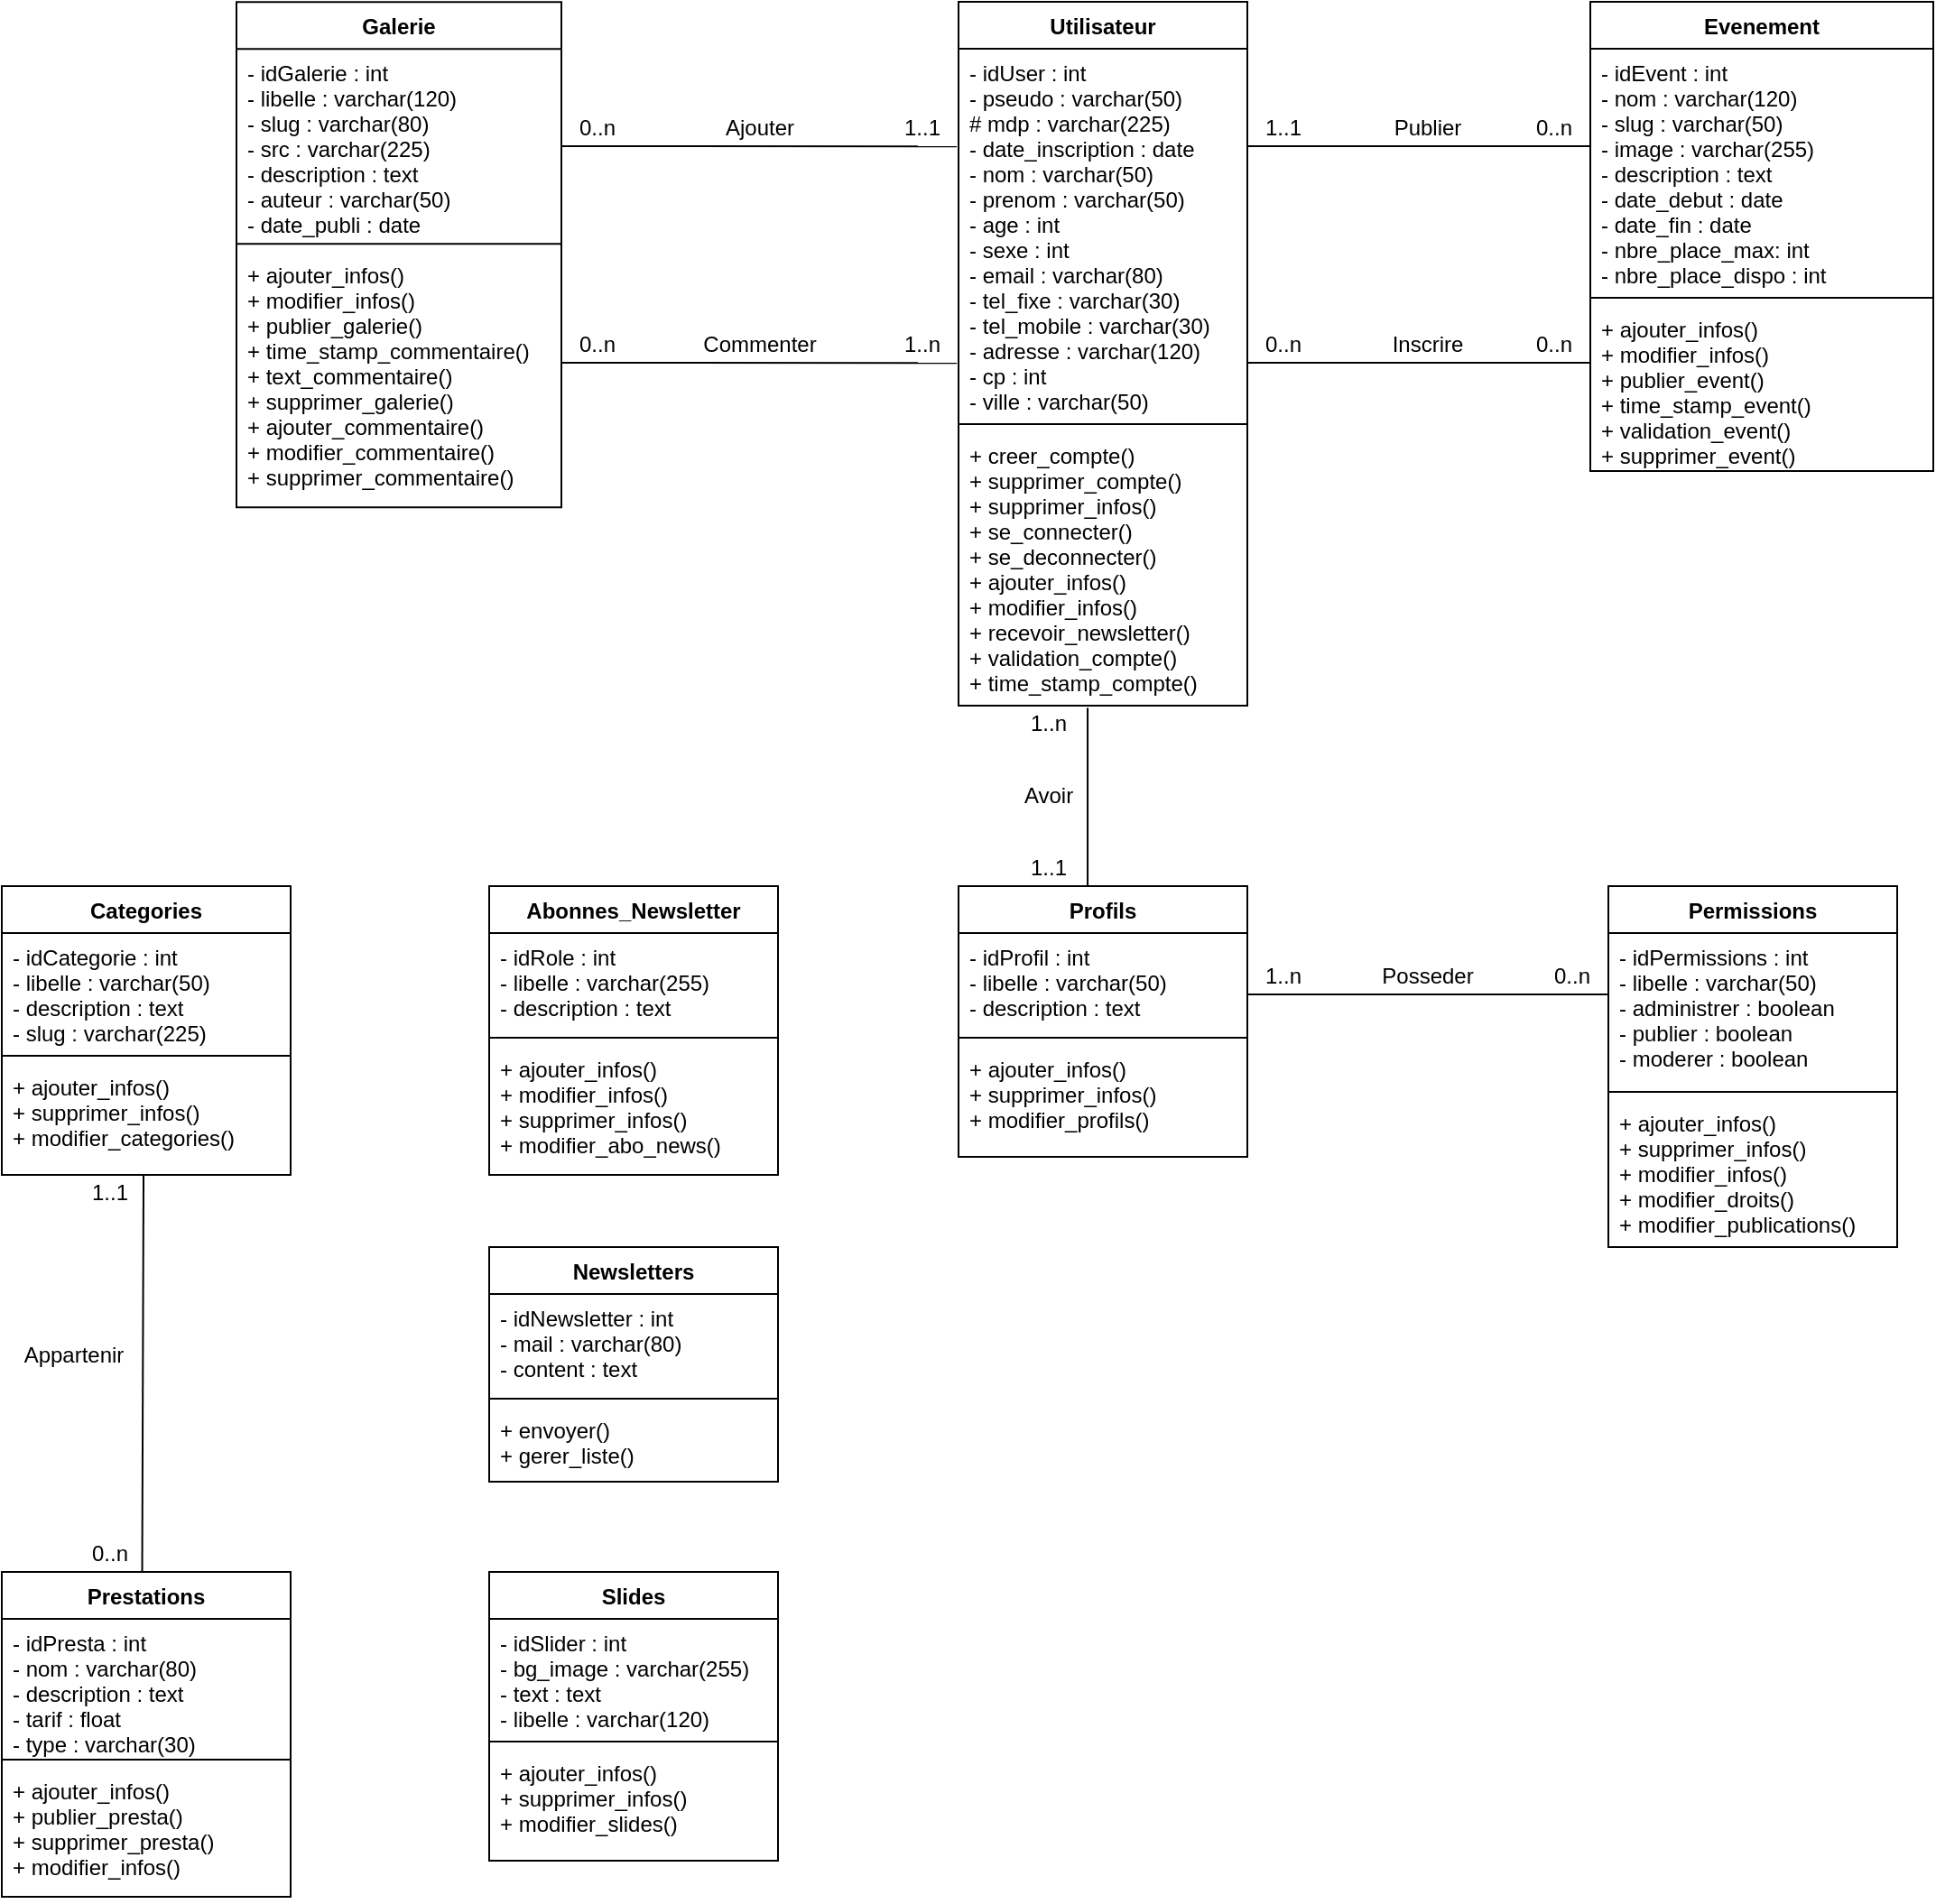 <mxfile version="12.5.1" type="device"><diagram id="C5RBs43oDa-KdzZeNtuy" name="Page-1"><mxGraphModel dx="1642" dy="1696" grid="1" gridSize="10" guides="1" tooltips="1" connect="1" arrows="1" fold="1" page="1" pageScale="1" pageWidth="827" pageHeight="1169" math="0" shadow="0"><root><mxCell id="WIyWlLk6GJQsqaUBKTNV-0"/><mxCell id="WIyWlLk6GJQsqaUBKTNV-1" parent="WIyWlLk6GJQsqaUBKTNV-0"/><mxCell id="V6n8RjFfNcuiEK6RZ2up-0" value="Utilisateur" style="swimlane;fontStyle=1;align=center;verticalAlign=top;childLayout=stackLayout;horizontal=1;startSize=26;horizontalStack=0;resizeParent=1;resizeParentMax=0;resizeLast=0;collapsible=1;marginBottom=0;" parent="WIyWlLk6GJQsqaUBKTNV-1" vertex="1"><mxGeometry x="-210" y="-430" width="160" height="390" as="geometry"/></mxCell><mxCell id="V6n8RjFfNcuiEK6RZ2up-1" value="- idUser : int&#10;- pseudo : varchar(50)&#10;# mdp : varchar(225)&#10;- date_inscription : date&#10;- nom : varchar(50)&#10;- prenom : varchar(50)&#10;- age : int&#10;- sexe : int&#10;- email : varchar(80)&#10;- tel_fixe : varchar(30)&#10;- tel_mobile : varchar(30)&#10;- adresse : varchar(120)&#10;- cp : int&#10;- ville : varchar(50)" style="text;strokeColor=none;fillColor=none;align=left;verticalAlign=top;spacingLeft=4;spacingRight=4;overflow=hidden;rotatable=0;points=[[0,0.5],[1,0.5]];portConstraint=eastwest;" parent="V6n8RjFfNcuiEK6RZ2up-0" vertex="1"><mxGeometry y="26" width="160" height="204" as="geometry"/></mxCell><mxCell id="V6n8RjFfNcuiEK6RZ2up-2" value="" style="line;strokeWidth=1;fillColor=none;align=left;verticalAlign=middle;spacingTop=-1;spacingLeft=3;spacingRight=3;rotatable=0;labelPosition=right;points=[];portConstraint=eastwest;" parent="V6n8RjFfNcuiEK6RZ2up-0" vertex="1"><mxGeometry y="230" width="160" height="8" as="geometry"/></mxCell><mxCell id="V6n8RjFfNcuiEK6RZ2up-3" value="+ creer_compte()&#10;+ supprimer_compte()&#10;+ supprimer_infos()&#10;+ se_connecter()&#10;+ se_deconnecter()&#10;+ ajouter_infos()&#10;+ modifier_infos()&#10;+ recevoir_newsletter()&#10;+ validation_compte()&#10;+ time_stamp_compte()&#10;" style="text;strokeColor=none;fillColor=none;align=left;verticalAlign=top;spacingLeft=4;spacingRight=4;overflow=hidden;rotatable=0;points=[[0,0.5],[1,0.5]];portConstraint=eastwest;" parent="V6n8RjFfNcuiEK6RZ2up-0" vertex="1"><mxGeometry y="238" width="160" height="152" as="geometry"/></mxCell><mxCell id="V6n8RjFfNcuiEK6RZ2up-8" value="Evenement" style="swimlane;fontStyle=1;align=center;verticalAlign=top;childLayout=stackLayout;horizontal=1;startSize=26;horizontalStack=0;resizeParent=1;resizeParentMax=0;resizeLast=0;collapsible=1;marginBottom=0;" parent="WIyWlLk6GJQsqaUBKTNV-1" vertex="1"><mxGeometry x="140" y="-430" width="190" height="260" as="geometry"><mxRectangle x="-20" y="-200" width="100" height="26" as="alternateBounds"/></mxGeometry></mxCell><mxCell id="V6n8RjFfNcuiEK6RZ2up-9" value="- idEvent : int&#10;- nom : varchar(120)&#10;- slug : varchar(50)&#10;- image : varchar(255)&#10;- description : text&#10;- date_debut : date&#10;- date_fin : date&#10;- nbre_place_max: int&#10;- nbre_place_dispo : int" style="text;strokeColor=none;fillColor=none;align=left;verticalAlign=top;spacingLeft=4;spacingRight=4;overflow=hidden;rotatable=0;points=[[0,0.5],[1,0.5]];portConstraint=eastwest;" parent="V6n8RjFfNcuiEK6RZ2up-8" vertex="1"><mxGeometry y="26" width="190" height="134" as="geometry"/></mxCell><mxCell id="V6n8RjFfNcuiEK6RZ2up-10" value="" style="line;strokeWidth=1;fillColor=none;align=left;verticalAlign=middle;spacingTop=-1;spacingLeft=3;spacingRight=3;rotatable=0;labelPosition=right;points=[];portConstraint=eastwest;" parent="V6n8RjFfNcuiEK6RZ2up-8" vertex="1"><mxGeometry y="160" width="190" height="8" as="geometry"/></mxCell><mxCell id="V6n8RjFfNcuiEK6RZ2up-11" value="+ ajouter_infos()&#10;+ modifier_infos()&#10;+ publier_event()&#10;+ time_stamp_event()&#10;+ validation_event()&#10;+ supprimer_event()" style="text;strokeColor=none;fillColor=none;align=left;verticalAlign=top;spacingLeft=4;spacingRight=4;overflow=hidden;rotatable=0;points=[[0,0.5],[1,0.5]];portConstraint=eastwest;" parent="V6n8RjFfNcuiEK6RZ2up-8" vertex="1"><mxGeometry y="168" width="190" height="92" as="geometry"/></mxCell><mxCell id="V6n8RjFfNcuiEK6RZ2up-12" value="Galerie" style="swimlane;fontStyle=1;align=center;verticalAlign=top;childLayout=stackLayout;horizontal=1;startSize=26;horizontalStack=0;resizeParent=1;resizeParentMax=0;resizeLast=0;collapsible=1;marginBottom=0;" parent="WIyWlLk6GJQsqaUBKTNV-1" vertex="1"><mxGeometry x="-610" y="-429.86" width="180" height="280" as="geometry"/></mxCell><mxCell id="V6n8RjFfNcuiEK6RZ2up-13" value="- idGalerie : int&#10;- libelle : varchar(120)&#10;- slug : varchar(80)&#10;- src : varchar(225)&#10;- description : text&#10;- auteur : varchar(50)&#10;- date_publi : date" style="text;strokeColor=none;fillColor=none;align=left;verticalAlign=top;spacingLeft=4;spacingRight=4;overflow=hidden;rotatable=0;points=[[0,0.5],[1,0.5]];portConstraint=eastwest;" parent="V6n8RjFfNcuiEK6RZ2up-12" vertex="1"><mxGeometry y="26" width="180" height="104" as="geometry"/></mxCell><mxCell id="V6n8RjFfNcuiEK6RZ2up-14" value="" style="line;strokeWidth=1;fillColor=none;align=left;verticalAlign=middle;spacingTop=-1;spacingLeft=3;spacingRight=3;rotatable=0;labelPosition=right;points=[];portConstraint=eastwest;" parent="V6n8RjFfNcuiEK6RZ2up-12" vertex="1"><mxGeometry y="130" width="180" height="8" as="geometry"/></mxCell><mxCell id="V6n8RjFfNcuiEK6RZ2up-15" value="+ ajouter_infos()&#10;+ modifier_infos()&#10;+ publier_galerie()&#10;+ time_stamp_commentaire()&#10;+ text_commentaire()&#10;+ supprimer_galerie()&#10;+ ajouter_commentaire()&#10;+ modifier_commentaire()&#10;+ supprimer_commentaire()" style="text;strokeColor=none;fillColor=none;align=left;verticalAlign=top;spacingLeft=4;spacingRight=4;overflow=hidden;rotatable=0;points=[[0,0.5],[1,0.5]];portConstraint=eastwest;" parent="V6n8RjFfNcuiEK6RZ2up-12" vertex="1"><mxGeometry y="138" width="180" height="142" as="geometry"/></mxCell><mxCell id="V6n8RjFfNcuiEK6RZ2up-16" value="Newsletters" style="swimlane;fontStyle=1;align=center;verticalAlign=top;childLayout=stackLayout;horizontal=1;startSize=26;horizontalStack=0;resizeParent=1;resizeParentMax=0;resizeLast=0;collapsible=1;marginBottom=0;" parent="WIyWlLk6GJQsqaUBKTNV-1" vertex="1"><mxGeometry x="-470" y="260" width="160" height="130" as="geometry"><mxRectangle x="80" y="490" width="90" height="26" as="alternateBounds"/></mxGeometry></mxCell><mxCell id="V6n8RjFfNcuiEK6RZ2up-17" value="- idNewsletter : int&#10;- mail : varchar(80)&#10;- content : text" style="text;strokeColor=none;fillColor=none;align=left;verticalAlign=top;spacingLeft=4;spacingRight=4;overflow=hidden;rotatable=0;points=[[0,0.5],[1,0.5]];portConstraint=eastwest;" parent="V6n8RjFfNcuiEK6RZ2up-16" vertex="1"><mxGeometry y="26" width="160" height="54" as="geometry"/></mxCell><mxCell id="V6n8RjFfNcuiEK6RZ2up-18" value="" style="line;strokeWidth=1;fillColor=none;align=left;verticalAlign=middle;spacingTop=-1;spacingLeft=3;spacingRight=3;rotatable=0;labelPosition=right;points=[];portConstraint=eastwest;" parent="V6n8RjFfNcuiEK6RZ2up-16" vertex="1"><mxGeometry y="80" width="160" height="8" as="geometry"/></mxCell><mxCell id="V6n8RjFfNcuiEK6RZ2up-19" value="+ envoyer()&#10;+ gerer_liste()" style="text;strokeColor=none;fillColor=none;align=left;verticalAlign=top;spacingLeft=4;spacingRight=4;overflow=hidden;rotatable=0;points=[[0,0.5],[1,0.5]];portConstraint=eastwest;" parent="V6n8RjFfNcuiEK6RZ2up-16" vertex="1"><mxGeometry y="88" width="160" height="42" as="geometry"/></mxCell><mxCell id="V6n8RjFfNcuiEK6RZ2up-20" value="Prestations" style="swimlane;fontStyle=1;align=center;verticalAlign=top;childLayout=stackLayout;horizontal=1;startSize=26;horizontalStack=0;resizeParent=1;resizeParentMax=0;resizeLast=0;collapsible=1;marginBottom=0;" parent="WIyWlLk6GJQsqaUBKTNV-1" vertex="1"><mxGeometry x="-740" y="440" width="160" height="180" as="geometry"/></mxCell><mxCell id="V6n8RjFfNcuiEK6RZ2up-21" value="- idPresta : int &#10;- nom : varchar(80)&#10;- description : text&#10;- tarif : float&#10;- type : varchar(30)&#10;" style="text;strokeColor=none;fillColor=none;align=left;verticalAlign=top;spacingLeft=4;spacingRight=4;overflow=hidden;rotatable=0;points=[[0,0.5],[1,0.5]];portConstraint=eastwest;" parent="V6n8RjFfNcuiEK6RZ2up-20" vertex="1"><mxGeometry y="26" width="160" height="74" as="geometry"/></mxCell><mxCell id="V6n8RjFfNcuiEK6RZ2up-22" value="" style="line;strokeWidth=1;fillColor=none;align=left;verticalAlign=middle;spacingTop=-1;spacingLeft=3;spacingRight=3;rotatable=0;labelPosition=right;points=[];portConstraint=eastwest;" parent="V6n8RjFfNcuiEK6RZ2up-20" vertex="1"><mxGeometry y="100" width="160" height="8" as="geometry"/></mxCell><mxCell id="V6n8RjFfNcuiEK6RZ2up-23" value="+ ajouter_infos()&#10;+ publier_presta()&#10;+ supprimer_presta()&#10;+ modifier_infos()" style="text;strokeColor=none;fillColor=none;align=left;verticalAlign=top;spacingLeft=4;spacingRight=4;overflow=hidden;rotatable=0;points=[[0,0.5],[1,0.5]];portConstraint=eastwest;" parent="V6n8RjFfNcuiEK6RZ2up-20" vertex="1"><mxGeometry y="108" width="160" height="72" as="geometry"/></mxCell><mxCell id="V6n8RjFfNcuiEK6RZ2up-25" value="Slides" style="swimlane;fontStyle=1;align=center;verticalAlign=top;childLayout=stackLayout;horizontal=1;startSize=26;horizontalStack=0;resizeParent=1;resizeParentMax=0;resizeLast=0;collapsible=1;marginBottom=0;" parent="WIyWlLk6GJQsqaUBKTNV-1" vertex="1"><mxGeometry x="-470" y="440" width="160" height="160" as="geometry"/></mxCell><mxCell id="V6n8RjFfNcuiEK6RZ2up-26" value="- idSlider : int&#10;- bg_image : varchar(255)&#10;- text : text &#10;- libelle : varchar(120) " style="text;strokeColor=none;fillColor=none;align=left;verticalAlign=top;spacingLeft=4;spacingRight=4;overflow=hidden;rotatable=0;points=[[0,0.5],[1,0.5]];portConstraint=eastwest;" parent="V6n8RjFfNcuiEK6RZ2up-25" vertex="1"><mxGeometry y="26" width="160" height="64" as="geometry"/></mxCell><mxCell id="V6n8RjFfNcuiEK6RZ2up-27" value="" style="line;strokeWidth=1;fillColor=none;align=left;verticalAlign=middle;spacingTop=-1;spacingLeft=3;spacingRight=3;rotatable=0;labelPosition=right;points=[];portConstraint=eastwest;" parent="V6n8RjFfNcuiEK6RZ2up-25" vertex="1"><mxGeometry y="90" width="160" height="8" as="geometry"/></mxCell><mxCell id="V6n8RjFfNcuiEK6RZ2up-28" value="+ ajouter_infos()&#10;+ supprimer_infos()&#10;+ modifier_slides()&#10;&#10;&#10;" style="text;strokeColor=none;fillColor=none;align=left;verticalAlign=top;spacingLeft=4;spacingRight=4;overflow=hidden;rotatable=0;points=[[0,0.5],[1,0.5]];portConstraint=eastwest;" parent="V6n8RjFfNcuiEK6RZ2up-25" vertex="1"><mxGeometry y="98" width="160" height="62" as="geometry"/></mxCell><mxCell id="P0t3AS-RU11CTY9_rlX6-0" value="Categories" style="swimlane;fontStyle=1;align=center;verticalAlign=top;childLayout=stackLayout;horizontal=1;startSize=26;horizontalStack=0;resizeParent=1;resizeParentMax=0;resizeLast=0;collapsible=1;marginBottom=0;" parent="WIyWlLk6GJQsqaUBKTNV-1" vertex="1"><mxGeometry x="-740" y="60" width="160" height="160" as="geometry"><mxRectangle x="80" y="490" width="90" height="26" as="alternateBounds"/></mxGeometry></mxCell><mxCell id="P0t3AS-RU11CTY9_rlX6-1" value="- idCategorie : int&#10;- libelle : varchar(50)&#10;- description : text &#10;- slug : varchar(225)" style="text;strokeColor=none;fillColor=none;align=left;verticalAlign=top;spacingLeft=4;spacingRight=4;overflow=hidden;rotatable=0;points=[[0,0.5],[1,0.5]];portConstraint=eastwest;" parent="P0t3AS-RU11CTY9_rlX6-0" vertex="1"><mxGeometry y="26" width="160" height="64" as="geometry"/></mxCell><mxCell id="P0t3AS-RU11CTY9_rlX6-2" value="" style="line;strokeWidth=1;fillColor=none;align=left;verticalAlign=middle;spacingTop=-1;spacingLeft=3;spacingRight=3;rotatable=0;labelPosition=right;points=[];portConstraint=eastwest;" parent="P0t3AS-RU11CTY9_rlX6-0" vertex="1"><mxGeometry y="90" width="160" height="8" as="geometry"/></mxCell><mxCell id="P0t3AS-RU11CTY9_rlX6-3" value="+ ajouter_infos()&#10;+ supprimer_infos()&#10;+ modifier_categories()" style="text;strokeColor=none;fillColor=none;align=left;verticalAlign=top;spacingLeft=4;spacingRight=4;overflow=hidden;rotatable=0;points=[[0,0.5],[1,0.5]];portConstraint=eastwest;" parent="P0t3AS-RU11CTY9_rlX6-0" vertex="1"><mxGeometry y="98" width="160" height="62" as="geometry"/></mxCell><mxCell id="P0t3AS-RU11CTY9_rlX6-8" value="Profils" style="swimlane;fontStyle=1;align=center;verticalAlign=top;childLayout=stackLayout;horizontal=1;startSize=26;horizontalStack=0;resizeParent=1;resizeParentMax=0;resizeLast=0;collapsible=1;marginBottom=0;" parent="WIyWlLk6GJQsqaUBKTNV-1" vertex="1"><mxGeometry x="-210" y="60" width="160" height="150" as="geometry"><mxRectangle x="80" y="490" width="90" height="26" as="alternateBounds"/></mxGeometry></mxCell><mxCell id="P0t3AS-RU11CTY9_rlX6-9" value="- idProfil : int&#10;- libelle : varchar(50)&#10;- description : text&#10;" style="text;strokeColor=none;fillColor=none;align=left;verticalAlign=top;spacingLeft=4;spacingRight=4;overflow=hidden;rotatable=0;points=[[0,0.5],[1,0.5]];portConstraint=eastwest;" parent="P0t3AS-RU11CTY9_rlX6-8" vertex="1"><mxGeometry y="26" width="160" height="54" as="geometry"/></mxCell><mxCell id="P0t3AS-RU11CTY9_rlX6-10" value="" style="line;strokeWidth=1;fillColor=none;align=left;verticalAlign=middle;spacingTop=-1;spacingLeft=3;spacingRight=3;rotatable=0;labelPosition=right;points=[];portConstraint=eastwest;" parent="P0t3AS-RU11CTY9_rlX6-8" vertex="1"><mxGeometry y="80" width="160" height="8" as="geometry"/></mxCell><mxCell id="P0t3AS-RU11CTY9_rlX6-11" value="+ ajouter_infos()&#10;+ supprimer_infos()&#10;+ modifier_profils()" style="text;strokeColor=none;fillColor=none;align=left;verticalAlign=top;spacingLeft=4;spacingRight=4;overflow=hidden;rotatable=0;points=[[0,0.5],[1,0.5]];portConstraint=eastwest;" parent="P0t3AS-RU11CTY9_rlX6-8" vertex="1"><mxGeometry y="88" width="160" height="62" as="geometry"/></mxCell><mxCell id="vqAzYk2MaCFmWJqPMWtC-0" value="Permissions" style="swimlane;fontStyle=1;align=center;verticalAlign=top;childLayout=stackLayout;horizontal=1;startSize=26;horizontalStack=0;resizeParent=1;resizeParentMax=0;resizeLast=0;collapsible=1;marginBottom=0;" parent="WIyWlLk6GJQsqaUBKTNV-1" vertex="1"><mxGeometry x="150" y="60" width="160" height="200" as="geometry"/></mxCell><mxCell id="vqAzYk2MaCFmWJqPMWtC-1" value="- idPermissions : int&#10;- libelle : varchar(50)&#10;- administrer : boolean&#10;- publier : boolean &#10;- moderer : boolean" style="text;strokeColor=none;fillColor=none;align=left;verticalAlign=top;spacingLeft=4;spacingRight=4;overflow=hidden;rotatable=0;points=[[0,0.5],[1,0.5]];portConstraint=eastwest;" parent="vqAzYk2MaCFmWJqPMWtC-0" vertex="1"><mxGeometry y="26" width="160" height="84" as="geometry"/></mxCell><mxCell id="vqAzYk2MaCFmWJqPMWtC-2" value="" style="line;strokeWidth=1;fillColor=none;align=left;verticalAlign=middle;spacingTop=-1;spacingLeft=3;spacingRight=3;rotatable=0;labelPosition=right;points=[];portConstraint=eastwest;" parent="vqAzYk2MaCFmWJqPMWtC-0" vertex="1"><mxGeometry y="110" width="160" height="8" as="geometry"/></mxCell><mxCell id="vqAzYk2MaCFmWJqPMWtC-3" value="+ ajouter_infos()&#10;+ supprimer_infos()&#10;+ modifier_infos()&#10;+ modifier_droits()&#10;+ modifier_publications()" style="text;strokeColor=none;fillColor=none;align=left;verticalAlign=top;spacingLeft=4;spacingRight=4;overflow=hidden;rotatable=0;points=[[0,0.5],[1,0.5]];portConstraint=eastwest;" parent="vqAzYk2MaCFmWJqPMWtC-0" vertex="1"><mxGeometry y="118" width="160" height="82" as="geometry"/></mxCell><mxCell id="QEtWAvKWfiqA00OQjk60-0" value="Abonnes_Newsletter" style="swimlane;fontStyle=1;align=center;verticalAlign=top;childLayout=stackLayout;horizontal=1;startSize=26;horizontalStack=0;resizeParent=1;resizeParentMax=0;resizeLast=0;collapsible=1;marginBottom=0;" parent="WIyWlLk6GJQsqaUBKTNV-1" vertex="1"><mxGeometry x="-470" y="60" width="160" height="160" as="geometry"/></mxCell><mxCell id="QEtWAvKWfiqA00OQjk60-1" value="- idRole : int&#10;- libelle : varchar(255)&#10;- description : text" style="text;strokeColor=none;fillColor=none;align=left;verticalAlign=top;spacingLeft=4;spacingRight=4;overflow=hidden;rotatable=0;points=[[0,0.5],[1,0.5]];portConstraint=eastwest;" parent="QEtWAvKWfiqA00OQjk60-0" vertex="1"><mxGeometry y="26" width="160" height="54" as="geometry"/></mxCell><mxCell id="QEtWAvKWfiqA00OQjk60-2" value="" style="line;strokeWidth=1;fillColor=none;align=left;verticalAlign=middle;spacingTop=-1;spacingLeft=3;spacingRight=3;rotatable=0;labelPosition=right;points=[];portConstraint=eastwest;" parent="QEtWAvKWfiqA00OQjk60-0" vertex="1"><mxGeometry y="80" width="160" height="8" as="geometry"/></mxCell><mxCell id="QEtWAvKWfiqA00OQjk60-3" value="+ ajouter_infos()&#10;+ modifier_infos()&#10;+ supprimer_infos()&#10;+ modifier_abo_news()&#10;" style="text;strokeColor=none;fillColor=none;align=left;verticalAlign=top;spacingLeft=4;spacingRight=4;overflow=hidden;rotatable=0;points=[[0,0.5],[1,0.5]];portConstraint=eastwest;" parent="QEtWAvKWfiqA00OQjk60-0" vertex="1"><mxGeometry y="88" width="160" height="72" as="geometry"/></mxCell><mxCell id="QEtWAvKWfiqA00OQjk60-4" value="" style="endArrow=none;html=1;exitX=1;exitY=0.5;exitDx=0;exitDy=0;entryX=-0.006;entryY=0.256;entryDx=0;entryDy=0;entryPerimeter=0;" parent="WIyWlLk6GJQsqaUBKTNV-1" edge="1"><mxGeometry width="50" height="50" relative="1" as="geometry"><mxPoint x="-430" y="-350.0" as="sourcePoint"/><mxPoint x="-210.96" y="-349.916" as="targetPoint"/></mxGeometry></mxCell><mxCell id="QEtWAvKWfiqA00OQjk60-5" value="" style="endArrow=none;html=1;exitX=1;exitY=0.5;exitDx=0;exitDy=0;entryX=-0.006;entryY=0.256;entryDx=0;entryDy=0;entryPerimeter=0;" parent="WIyWlLk6GJQsqaUBKTNV-1" edge="1"><mxGeometry width="50" height="50" relative="1" as="geometry"><mxPoint x="-430" y="-230.0" as="sourcePoint"/><mxPoint x="-210.96" y="-229.916" as="targetPoint"/></mxGeometry></mxCell><mxCell id="QEtWAvKWfiqA00OQjk60-6" value="1..1" style="text;html=1;strokeColor=none;fillColor=none;align=center;verticalAlign=middle;whiteSpace=wrap;rounded=0;" parent="WIyWlLk6GJQsqaUBKTNV-1" vertex="1"><mxGeometry x="-250" y="-370.0" width="40" height="20" as="geometry"/></mxCell><mxCell id="QEtWAvKWfiqA00OQjk60-8" value="0..n" style="text;html=1;strokeColor=none;fillColor=none;align=center;verticalAlign=middle;whiteSpace=wrap;rounded=0;" parent="WIyWlLk6GJQsqaUBKTNV-1" vertex="1"><mxGeometry x="-430" y="-370.0" width="40" height="20" as="geometry"/></mxCell><mxCell id="QEtWAvKWfiqA00OQjk60-9" value="Ajouter" style="text;html=1;strokeColor=none;fillColor=none;align=center;verticalAlign=middle;whiteSpace=wrap;rounded=0;" parent="WIyWlLk6GJQsqaUBKTNV-1" vertex="1"><mxGeometry x="-340" y="-370.0" width="40" height="20" as="geometry"/></mxCell><mxCell id="QEtWAvKWfiqA00OQjk60-10" value="Commenter" style="text;html=1;strokeColor=none;fillColor=none;align=center;verticalAlign=middle;whiteSpace=wrap;rounded=0;" parent="WIyWlLk6GJQsqaUBKTNV-1" vertex="1"><mxGeometry x="-340" y="-250.0" width="40" height="20" as="geometry"/></mxCell><mxCell id="QEtWAvKWfiqA00OQjk60-11" value="1..n" style="text;html=1;strokeColor=none;fillColor=none;align=center;verticalAlign=middle;whiteSpace=wrap;rounded=0;" parent="WIyWlLk6GJQsqaUBKTNV-1" vertex="1"><mxGeometry x="-250" y="-250.0" width="40" height="20" as="geometry"/></mxCell><mxCell id="QEtWAvKWfiqA00OQjk60-12" value="0..n" style="text;html=1;strokeColor=none;fillColor=none;align=center;verticalAlign=middle;whiteSpace=wrap;rounded=0;" parent="WIyWlLk6GJQsqaUBKTNV-1" vertex="1"><mxGeometry x="-430" y="-250.0" width="40" height="20" as="geometry"/></mxCell><mxCell id="QEtWAvKWfiqA00OQjk60-13" value="" style="endArrow=none;html=1;exitX=1;exitY=0.5;exitDx=0;exitDy=0;" parent="WIyWlLk6GJQsqaUBKTNV-1" edge="1"><mxGeometry width="50" height="50" relative="1" as="geometry"><mxPoint x="-50" y="-350.0" as="sourcePoint"/><mxPoint x="140" y="-350" as="targetPoint"/></mxGeometry></mxCell><mxCell id="QEtWAvKWfiqA00OQjk60-14" value="" style="endArrow=none;html=1;exitX=1;exitY=0.5;exitDx=0;exitDy=0;" parent="WIyWlLk6GJQsqaUBKTNV-1" edge="1"><mxGeometry width="50" height="50" relative="1" as="geometry"><mxPoint x="-50" y="-230.0" as="sourcePoint"/><mxPoint x="140" y="-230" as="targetPoint"/></mxGeometry></mxCell><mxCell id="QEtWAvKWfiqA00OQjk60-15" value="0..n" style="text;html=1;strokeColor=none;fillColor=none;align=center;verticalAlign=middle;whiteSpace=wrap;rounded=0;" parent="WIyWlLk6GJQsqaUBKTNV-1" vertex="1"><mxGeometry x="100" y="-370.0" width="40" height="20" as="geometry"/></mxCell><mxCell id="QEtWAvKWfiqA00OQjk60-16" value="1..1" style="text;html=1;strokeColor=none;fillColor=none;align=center;verticalAlign=middle;whiteSpace=wrap;rounded=0;" parent="WIyWlLk6GJQsqaUBKTNV-1" vertex="1"><mxGeometry x="-50.0" y="-370.0" width="40" height="20" as="geometry"/></mxCell><mxCell id="QEtWAvKWfiqA00OQjk60-17" value="Publier" style="text;html=1;strokeColor=none;fillColor=none;align=center;verticalAlign=middle;whiteSpace=wrap;rounded=0;" parent="WIyWlLk6GJQsqaUBKTNV-1" vertex="1"><mxGeometry x="30.0" y="-370.0" width="40" height="20" as="geometry"/></mxCell><mxCell id="QEtWAvKWfiqA00OQjk60-18" value="Inscrire" style="text;html=1;strokeColor=none;fillColor=none;align=center;verticalAlign=middle;whiteSpace=wrap;rounded=0;" parent="WIyWlLk6GJQsqaUBKTNV-1" vertex="1"><mxGeometry x="30.0" y="-250.0" width="40" height="20" as="geometry"/></mxCell><mxCell id="QEtWAvKWfiqA00OQjk60-19" value="0..n" style="text;html=1;strokeColor=none;fillColor=none;align=center;verticalAlign=middle;whiteSpace=wrap;rounded=0;" parent="WIyWlLk6GJQsqaUBKTNV-1" vertex="1"><mxGeometry x="100.0" y="-250.0" width="40" height="20" as="geometry"/></mxCell><mxCell id="QEtWAvKWfiqA00OQjk60-20" value="0..n" style="text;html=1;strokeColor=none;fillColor=none;align=center;verticalAlign=middle;whiteSpace=wrap;rounded=0;" parent="WIyWlLk6GJQsqaUBKTNV-1" vertex="1"><mxGeometry x="-50.0" y="-250.0" width="40" height="20" as="geometry"/></mxCell><mxCell id="QEtWAvKWfiqA00OQjk60-21" value="" style="endArrow=none;html=1;exitX=0.447;exitY=1.008;exitDx=0;exitDy=0;entryX=0.447;entryY=0;entryDx=0;entryDy=0;entryPerimeter=0;exitPerimeter=0;" parent="WIyWlLk6GJQsqaUBKTNV-1" source="V6n8RjFfNcuiEK6RZ2up-3" target="P0t3AS-RU11CTY9_rlX6-8" edge="1"><mxGeometry width="50" height="50" relative="1" as="geometry"><mxPoint x="-139.44" y="-30" as="sourcePoint"/><mxPoint x="79.6" y="-29.916" as="targetPoint"/></mxGeometry></mxCell><mxCell id="QEtWAvKWfiqA00OQjk60-22" value="1..n" style="text;html=1;strokeColor=none;fillColor=none;align=center;verticalAlign=middle;whiteSpace=wrap;rounded=0;" parent="WIyWlLk6GJQsqaUBKTNV-1" vertex="1"><mxGeometry x="-180.0" y="-40.0" width="40" height="20" as="geometry"/></mxCell><mxCell id="QEtWAvKWfiqA00OQjk60-23" value="1..1" style="text;html=1;strokeColor=none;fillColor=none;align=center;verticalAlign=middle;whiteSpace=wrap;rounded=0;" parent="WIyWlLk6GJQsqaUBKTNV-1" vertex="1"><mxGeometry x="-180.0" y="40.0" width="40" height="20" as="geometry"/></mxCell><mxCell id="QEtWAvKWfiqA00OQjk60-24" value="Avoir" style="text;html=1;strokeColor=none;fillColor=none;align=center;verticalAlign=middle;whiteSpace=wrap;rounded=0;" parent="WIyWlLk6GJQsqaUBKTNV-1" vertex="1"><mxGeometry x="-180" y="-1.137e-13" width="40" height="20" as="geometry"/></mxCell><mxCell id="QEtWAvKWfiqA00OQjk60-25" value="" style="endArrow=none;html=1;exitX=1;exitY=0.5;exitDx=0;exitDy=0;entryX=1;entryY=1;entryDx=0;entryDy=0;" parent="WIyWlLk6GJQsqaUBKTNV-1" target="QEtWAvKWfiqA00OQjk60-27" edge="1"><mxGeometry width="50" height="50" relative="1" as="geometry"><mxPoint x="-49.92" y="120.0" as="sourcePoint"/><mxPoint x="10" y="120" as="targetPoint"/></mxGeometry></mxCell><mxCell id="QEtWAvKWfiqA00OQjk60-26" value="Posseder" style="text;html=1;strokeColor=none;fillColor=none;align=center;verticalAlign=middle;whiteSpace=wrap;rounded=0;" parent="WIyWlLk6GJQsqaUBKTNV-1" vertex="1"><mxGeometry x="30.0" y="100.0" width="40" height="20" as="geometry"/></mxCell><mxCell id="QEtWAvKWfiqA00OQjk60-27" value="0..n" style="text;html=1;strokeColor=none;fillColor=none;align=center;verticalAlign=middle;whiteSpace=wrap;rounded=0;" parent="WIyWlLk6GJQsqaUBKTNV-1" vertex="1"><mxGeometry x="110.0" y="100.0" width="40" height="20" as="geometry"/></mxCell><mxCell id="QEtWAvKWfiqA00OQjk60-28" value="1..n" style="text;html=1;strokeColor=none;fillColor=none;align=center;verticalAlign=middle;whiteSpace=wrap;rounded=0;" parent="WIyWlLk6GJQsqaUBKTNV-1" vertex="1"><mxGeometry x="-50.0" y="100.0" width="40" height="20" as="geometry"/></mxCell><mxCell id="QEtWAvKWfiqA00OQjk60-29" value="" style="endArrow=none;html=1;entryX=0.486;entryY=-0.003;entryDx=0;entryDy=0;entryPerimeter=0;exitX=0.963;exitY=-0.014;exitDx=0;exitDy=0;exitPerimeter=0;" parent="WIyWlLk6GJQsqaUBKTNV-1" source="QEtWAvKWfiqA00OQjk60-32" target="V6n8RjFfNcuiEK6RZ2up-20" edge="1"><mxGeometry width="50" height="50" relative="1" as="geometry"><mxPoint x="-662" y="182" as="sourcePoint"/><mxPoint x="-660.71" y="339.1" as="targetPoint"/></mxGeometry></mxCell><mxCell id="QEtWAvKWfiqA00OQjk60-30" value="Appartenir" style="text;html=1;strokeColor=none;fillColor=none;align=center;verticalAlign=middle;whiteSpace=wrap;rounded=0;" parent="WIyWlLk6GJQsqaUBKTNV-1" vertex="1"><mxGeometry x="-720" y="310.0" width="40" height="20" as="geometry"/></mxCell><mxCell id="QEtWAvKWfiqA00OQjk60-31" value="0..n" style="text;html=1;strokeColor=none;fillColor=none;align=center;verticalAlign=middle;whiteSpace=wrap;rounded=0;" parent="WIyWlLk6GJQsqaUBKTNV-1" vertex="1"><mxGeometry x="-700" y="420.0" width="40" height="20" as="geometry"/></mxCell><mxCell id="QEtWAvKWfiqA00OQjk60-32" value="1..1" style="text;html=1;strokeColor=none;fillColor=none;align=center;verticalAlign=middle;whiteSpace=wrap;rounded=0;" parent="WIyWlLk6GJQsqaUBKTNV-1" vertex="1"><mxGeometry x="-700" y="220.0" width="40" height="20" as="geometry"/></mxCell></root></mxGraphModel></diagram></mxfile>